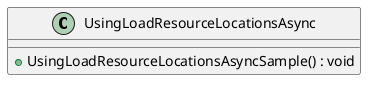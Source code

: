 @startuml
class UsingLoadResourceLocationsAsync {
    + UsingLoadResourceLocationsAsyncSample() : void
}
@enduml
